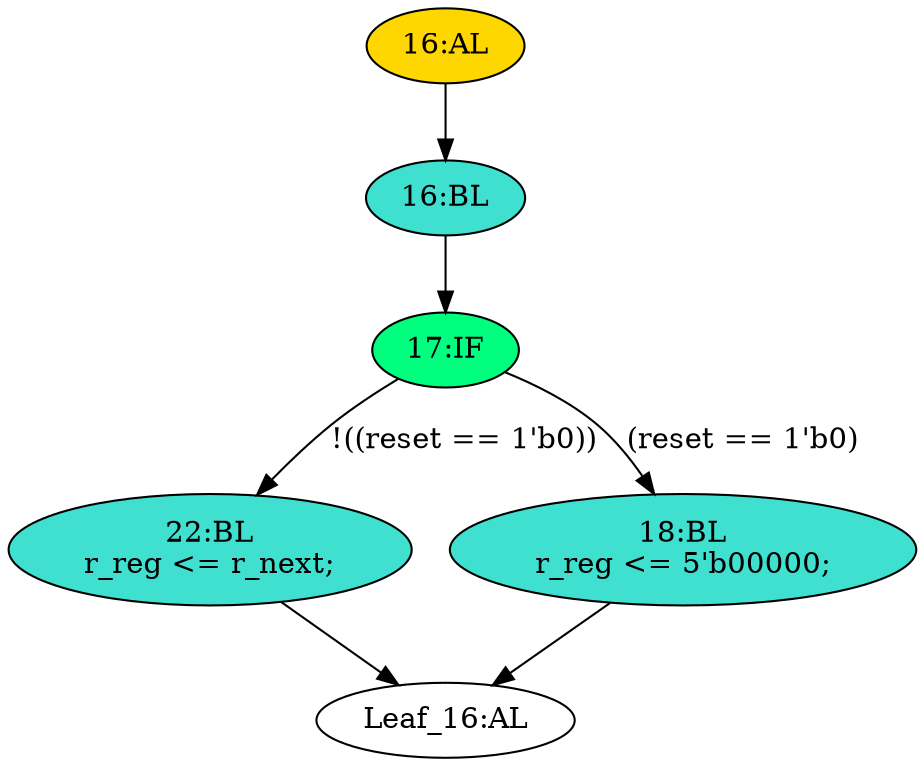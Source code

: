 strict digraph "" {
	node [label="\N"];
	"17:IF"	[ast="<pyverilog.vparser.ast.IfStatement object at 0x7f302b6d8d10>",
		fillcolor=springgreen,
		label="17:IF",
		statements="[]",
		style=filled,
		typ=IfStatement];
	"22:BL"	[ast="<pyverilog.vparser.ast.Block object at 0x7f302b6d8e50>",
		fillcolor=turquoise,
		label="22:BL
r_reg <= r_next;",
		statements="[<pyverilog.vparser.ast.NonblockingSubstitution object at 0x7f302b6d8e90>]",
		style=filled,
		typ=Block];
	"17:IF" -> "22:BL"	[cond="['reset']",
		label="!((reset == 1'b0))",
		lineno=17];
	"18:BL"	[ast="<pyverilog.vparser.ast.Block object at 0x7f302b6f4090>",
		fillcolor=turquoise,
		label="18:BL
r_reg <= 5'b00000;",
		statements="[<pyverilog.vparser.ast.NonblockingSubstitution object at 0x7f302b6f40d0>]",
		style=filled,
		typ=Block];
	"17:IF" -> "18:BL"	[cond="['reset']",
		label="(reset == 1'b0)",
		lineno=17];
	"Leaf_16:AL"	[def_var="['r_reg']",
		label="Leaf_16:AL"];
	"22:BL" -> "Leaf_16:AL"	[cond="[]",
		lineno=None];
	"18:BL" -> "Leaf_16:AL"	[cond="[]",
		lineno=None];
	"16:AL"	[ast="<pyverilog.vparser.ast.Always object at 0x7f302b6f42d0>",
		clk_sens=True,
		fillcolor=gold,
		label="16:AL",
		sens="['clk', 'reset']",
		statements="[]",
		style=filled,
		typ=Always,
		use_var="['reset', 'r_next']"];
	"16:BL"	[ast="<pyverilog.vparser.ast.Block object at 0x7f302b6f4450>",
		fillcolor=turquoise,
		label="16:BL",
		statements="[]",
		style=filled,
		typ=Block];
	"16:AL" -> "16:BL"	[cond="[]",
		lineno=None];
	"16:BL" -> "17:IF"	[cond="[]",
		lineno=None];
}
